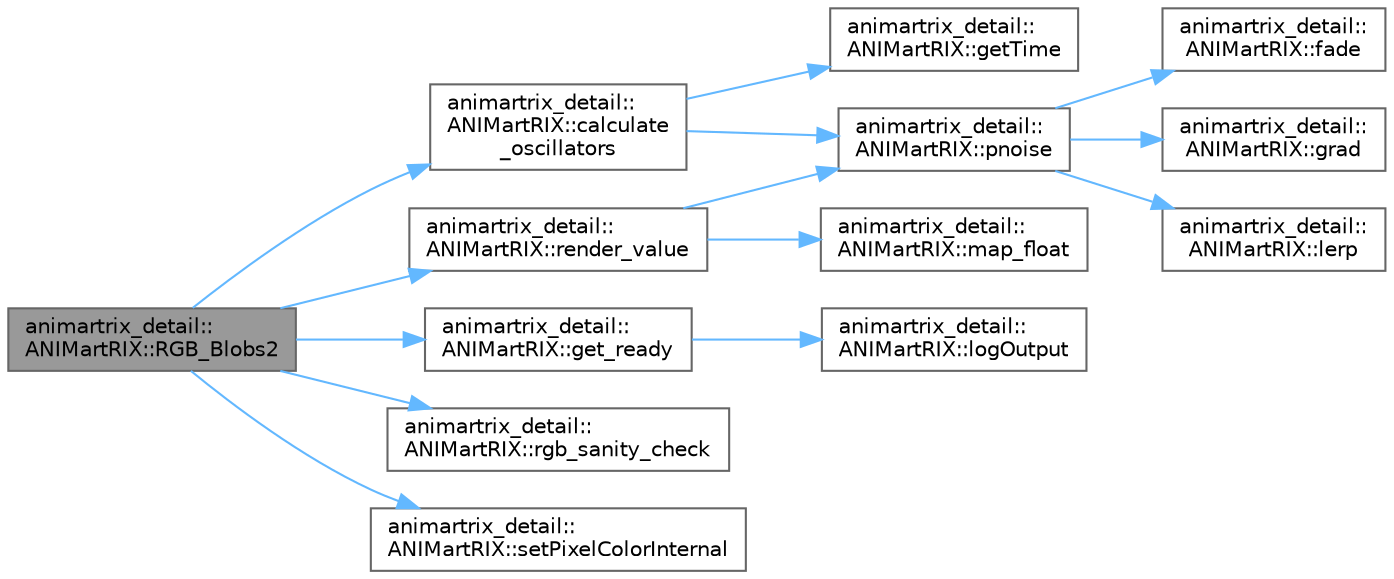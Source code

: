 digraph "animartrix_detail::ANIMartRIX::RGB_Blobs2"
{
 // LATEX_PDF_SIZE
  bgcolor="transparent";
  edge [fontname=Helvetica,fontsize=10,labelfontname=Helvetica,labelfontsize=10];
  node [fontname=Helvetica,fontsize=10,shape=box,height=0.2,width=0.4];
  rankdir="LR";
  Node1 [id="Node000001",label="animartrix_detail::\lANIMartRIX::RGB_Blobs2",height=0.2,width=0.4,color="gray40", fillcolor="grey60", style="filled", fontcolor="black",tooltip=" "];
  Node1 -> Node2 [id="edge1_Node000001_Node000002",color="steelblue1",style="solid",tooltip=" "];
  Node2 [id="Node000002",label="animartrix_detail::\lANIMartRIX::calculate\l_oscillators",height=0.2,width=0.4,color="grey40", fillcolor="white", style="filled",URL="$df/d5e/classanimartrix__detail_1_1_a_n_i_mart_r_i_x_a8f1a3ef6f9688953f30b62ee5a3842e0.html#a8f1a3ef6f9688953f30b62ee5a3842e0",tooltip=" "];
  Node2 -> Node3 [id="edge2_Node000002_Node000003",color="steelblue1",style="solid",tooltip=" "];
  Node3 [id="Node000003",label="animartrix_detail::\lANIMartRIX::getTime",height=0.2,width=0.4,color="grey40", fillcolor="white", style="filled",URL="$df/d5e/classanimartrix__detail_1_1_a_n_i_mart_r_i_x_aca68cf41172ac73c388dad51b3ab40ab.html#aca68cf41172ac73c388dad51b3ab40ab",tooltip=" "];
  Node2 -> Node4 [id="edge3_Node000002_Node000004",color="steelblue1",style="solid",tooltip=" "];
  Node4 [id="Node000004",label="animartrix_detail::\lANIMartRIX::pnoise",height=0.2,width=0.4,color="grey40", fillcolor="white", style="filled",URL="$df/d5e/classanimartrix__detail_1_1_a_n_i_mart_r_i_x_a4e599e324fb4f9bec1a113f1843f6058.html#a4e599e324fb4f9bec1a113f1843f6058",tooltip=" "];
  Node4 -> Node5 [id="edge4_Node000004_Node000005",color="steelblue1",style="solid",tooltip=" "];
  Node5 [id="Node000005",label="animartrix_detail::\lANIMartRIX::fade",height=0.2,width=0.4,color="grey40", fillcolor="white", style="filled",URL="$df/d5e/classanimartrix__detail_1_1_a_n_i_mart_r_i_x_af3fb7d297afe35dea7078be3836aa994.html#af3fb7d297afe35dea7078be3836aa994",tooltip=" "];
  Node4 -> Node6 [id="edge5_Node000004_Node000006",color="steelblue1",style="solid",tooltip=" "];
  Node6 [id="Node000006",label="animartrix_detail::\lANIMartRIX::grad",height=0.2,width=0.4,color="grey40", fillcolor="white", style="filled",URL="$df/d5e/classanimartrix__detail_1_1_a_n_i_mart_r_i_x_acb625b48d9c1beec3067e0c38b7a0b22.html#acb625b48d9c1beec3067e0c38b7a0b22",tooltip=" "];
  Node4 -> Node7 [id="edge6_Node000004_Node000007",color="steelblue1",style="solid",tooltip=" "];
  Node7 [id="Node000007",label="animartrix_detail::\lANIMartRIX::lerp",height=0.2,width=0.4,color="grey40", fillcolor="white", style="filled",URL="$df/d5e/classanimartrix__detail_1_1_a_n_i_mart_r_i_x_a7ce0a9b9405217a5b8bf71c88bcb571b.html#a7ce0a9b9405217a5b8bf71c88bcb571b",tooltip=" "];
  Node1 -> Node8 [id="edge7_Node000001_Node000008",color="steelblue1",style="solid",tooltip=" "];
  Node8 [id="Node000008",label="animartrix_detail::\lANIMartRIX::get_ready",height=0.2,width=0.4,color="grey40", fillcolor="white", style="filled",URL="$df/d5e/classanimartrix__detail_1_1_a_n_i_mart_r_i_x_a087a9473459c121592e78b11d617820b.html#a087a9473459c121592e78b11d617820b",tooltip=" "];
  Node8 -> Node9 [id="edge8_Node000008_Node000009",color="steelblue1",style="solid",tooltip=" "];
  Node9 [id="Node000009",label="animartrix_detail::\lANIMartRIX::logOutput",height=0.2,width=0.4,color="grey40", fillcolor="white", style="filled",URL="$df/d5e/classanimartrix__detail_1_1_a_n_i_mart_r_i_x_ac384f7991b6c2a4906b1783b7aa59638.html#ac384f7991b6c2a4906b1783b7aa59638",tooltip=" "];
  Node1 -> Node10 [id="edge9_Node000001_Node000010",color="steelblue1",style="solid",tooltip=" "];
  Node10 [id="Node000010",label="animartrix_detail::\lANIMartRIX::render_value",height=0.2,width=0.4,color="grey40", fillcolor="white", style="filled",URL="$df/d5e/classanimartrix__detail_1_1_a_n_i_mart_r_i_x_a867d92fbbe56d9cdbd02638db2795324.html#a867d92fbbe56d9cdbd02638db2795324",tooltip=" "];
  Node10 -> Node11 [id="edge10_Node000010_Node000011",color="steelblue1",style="solid",tooltip=" "];
  Node11 [id="Node000011",label="animartrix_detail::\lANIMartRIX::map_float",height=0.2,width=0.4,color="grey40", fillcolor="white", style="filled",URL="$df/d5e/classanimartrix__detail_1_1_a_n_i_mart_r_i_x_a2006d9bb43b5840274de66a93529a29f.html#a2006d9bb43b5840274de66a93529a29f",tooltip=" "];
  Node10 -> Node4 [id="edge11_Node000010_Node000004",color="steelblue1",style="solid",tooltip=" "];
  Node1 -> Node12 [id="edge12_Node000001_Node000012",color="steelblue1",style="solid",tooltip=" "];
  Node12 [id="Node000012",label="animartrix_detail::\lANIMartRIX::rgb_sanity_check",height=0.2,width=0.4,color="grey40", fillcolor="white", style="filled",URL="$df/d5e/classanimartrix__detail_1_1_a_n_i_mart_r_i_x_a67a30ae022755db342ddaafdeb1b7d9f.html#a67a30ae022755db342ddaafdeb1b7d9f",tooltip=" "];
  Node1 -> Node13 [id="edge13_Node000001_Node000013",color="steelblue1",style="solid",tooltip=" "];
  Node13 [id="Node000013",label="animartrix_detail::\lANIMartRIX::setPixelColorInternal",height=0.2,width=0.4,color="grey40", fillcolor="white", style="filled",URL="$df/d5e/classanimartrix__detail_1_1_a_n_i_mart_r_i_x_abeda45d77e8e41b81cd1e24a004e7f0c.html#abeda45d77e8e41b81cd1e24a004e7f0c",tooltip=" "];
}
